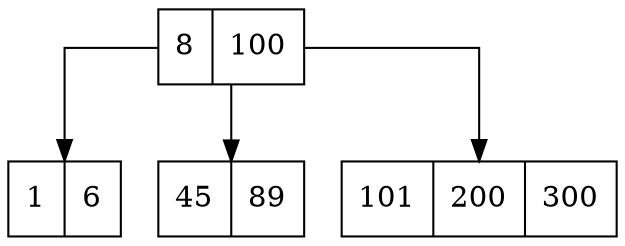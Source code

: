 digraph G { node[shape = box;] concentrate=true; graph[splines = ortho]; nodo1[shape = record label = "{1}|{6}"]nodo2[shape = record label = "{45}|{89}"]nodo3[shape = record label = "{101}|{200}|{300}"]nodo0[shape = record label = "{8}|{100}"]nodo0->nodo1
nodo0->nodo2
nodo0->nodo3
nodo0}